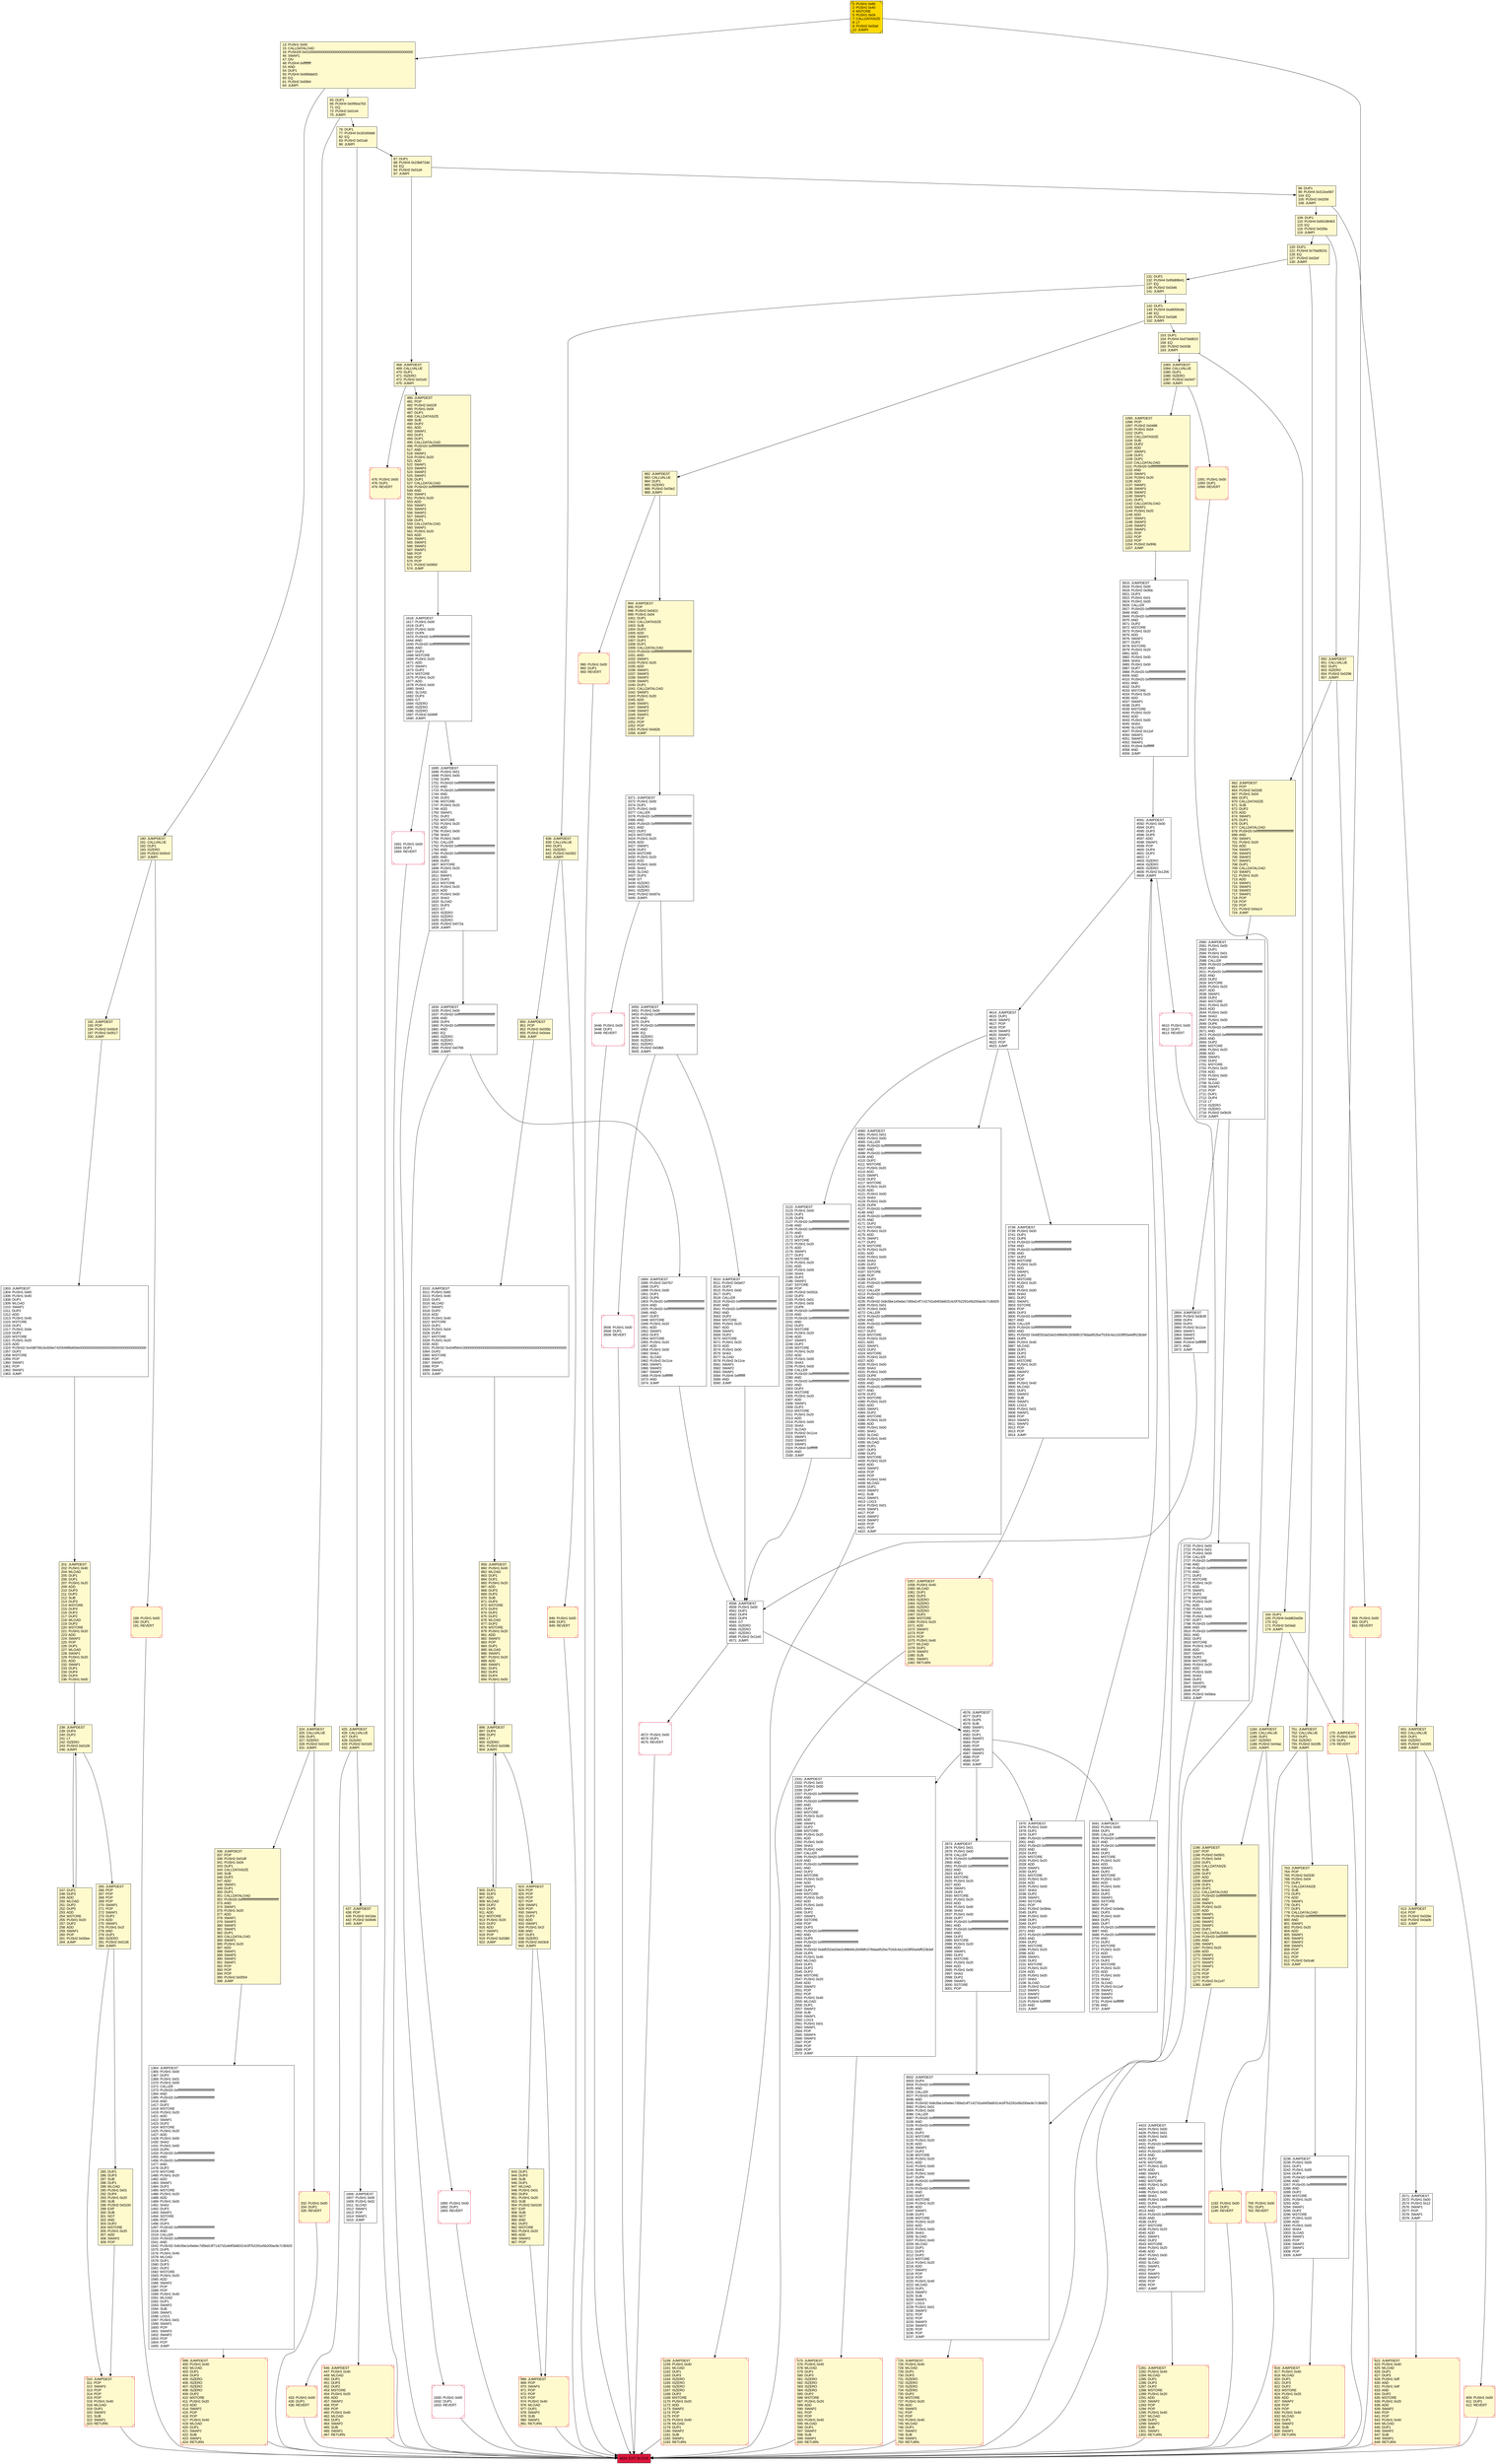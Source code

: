 digraph G {
bgcolor=transparent rankdir=UD;
node [shape=box style=filled color=black fillcolor=white fontname=arial fontcolor=black];
575 [label="575: JUMPDEST\l576: PUSH1 0x40\l578: MLOAD\l579: DUP1\l580: DUP3\l581: ISZERO\l582: ISZERO\l583: ISZERO\l584: ISZERO\l585: DUP2\l586: MSTORE\l587: PUSH1 0x20\l589: ADD\l590: SWAP2\l591: POP\l592: POP\l593: PUSH1 0x40\l595: MLOAD\l596: DUP1\l597: SWAP2\l598: SUB\l599: SWAP1\l600: RETURN\l" fillcolor=lemonchiffon shape=Msquare color=crimson ];
3915 [label="3915: JUMPDEST\l3916: PUSH1 0x00\l3918: PUSH2 0x0fdc\l3921: DUP3\l3922: PUSH1 0x01\l3924: PUSH1 0x00\l3926: CALLER\l3927: PUSH20 0xffffffffffffffffffffffffffffffffffffffff\l3948: AND\l3949: PUSH20 0xffffffffffffffffffffffffffffffffffffffff\l3970: AND\l3971: DUP2\l3972: MSTORE\l3973: PUSH1 0x20\l3975: ADD\l3976: SWAP1\l3977: DUP2\l3978: MSTORE\l3979: PUSH1 0x20\l3981: ADD\l3982: PUSH1 0x00\l3984: SHA3\l3985: PUSH1 0x00\l3987: DUP7\l3988: PUSH20 0xffffffffffffffffffffffffffffffffffffffff\l4009: AND\l4010: PUSH20 0xffffffffffffffffffffffffffffffffffffffff\l4031: AND\l4032: DUP2\l4033: MSTORE\l4034: PUSH1 0x20\l4036: ADD\l4037: SWAP1\l4038: DUP2\l4039: MSTORE\l4040: PUSH1 0x20\l4042: ADD\l4043: PUSH1 0x00\l4045: SHA3\l4046: SLOAD\l4047: PUSH2 0x11ef\l4050: SWAP1\l4051: SWAP2\l4052: SWAP1\l4053: PUSH4 0xffffffff\l4058: AND\l4059: JUMP\l" ];
2720 [label="2720: PUSH1 0x00\l2722: PUSH1 0x01\l2724: PUSH1 0x00\l2726: CALLER\l2727: PUSH20 0xffffffffffffffffffffffffffffffffffffffff\l2748: AND\l2749: PUSH20 0xffffffffffffffffffffffffffffffffffffffff\l2770: AND\l2771: DUP2\l2772: MSTORE\l2773: PUSH1 0x20\l2775: ADD\l2776: SWAP1\l2777: DUP2\l2778: MSTORE\l2779: PUSH1 0x20\l2781: ADD\l2782: PUSH1 0x00\l2784: SHA3\l2785: PUSH1 0x00\l2787: DUP7\l2788: PUSH20 0xffffffffffffffffffffffffffffffffffffffff\l2809: AND\l2810: PUSH20 0xffffffffffffffffffffffffffffffffffffffff\l2831: AND\l2832: DUP2\l2833: MSTORE\l2834: PUSH1 0x20\l2836: ADD\l2837: SWAP1\l2838: DUP2\l2839: MSTORE\l2840: PUSH1 0x20\l2842: ADD\l2843: PUSH1 0x00\l2845: SHA3\l2846: DUP2\l2847: SWAP1\l2848: SSTORE\l2849: POP\l2850: PUSH2 0x0bba\l2853: JUMP\l" ];
1192 [label="1192: PUSH1 0x00\l1194: DUP1\l1195: REVERT\l" fillcolor=lemonchiffon shape=Msquare color=crimson ];
0 [label="0: PUSH1 0x80\l2: PUSH1 0x40\l4: MSTORE\l5: PUSH1 0x04\l7: CALLDATASIZE\l8: LT\l9: PUSH2 0x00af\l12: JUMPI\l" fillcolor=lemonchiffon shape=Msquare fillcolor=gold ];
446 [label="446: JUMPDEST\l447: PUSH1 0x40\l449: MLOAD\l450: DUP1\l451: DUP3\l452: DUP2\l453: MSTORE\l454: PUSH1 0x20\l456: ADD\l457: SWAP2\l458: POP\l459: POP\l460: PUSH1 0x40\l462: MLOAD\l463: DUP1\l464: SWAP2\l465: SUB\l466: SWAP1\l467: RETURN\l" fillcolor=lemonchiffon shape=Msquare color=crimson ];
4624 [label="4624: EXIT BLOCK\l" fillcolor=crimson ];
433 [label="433: PUSH1 0x00\l435: DUP1\l436: REVERT\l" fillcolor=lemonchiffon shape=Msquare color=crimson ];
3506 [label="3506: PUSH1 0x00\l3508: DUP1\l3509: REVERT\l" shape=Msquare color=crimson ];
1184 [label="1184: JUMPDEST\l1185: CALLVALUE\l1186: DUP1\l1187: ISZERO\l1188: PUSH2 0x04ac\l1191: JUMPI\l" fillcolor=lemonchiffon ];
437 [label="437: JUMPDEST\l438: POP\l439: PUSH2 0x01be\l442: PUSH2 0x0646\l445: JUMP\l" fillcolor=lemonchiffon ];
285 [label="285: DUP1\l286: DUP3\l287: SUB\l288: DUP1\l289: MLOAD\l290: PUSH1 0x01\l292: DUP4\l293: PUSH1 0x20\l295: SUB\l296: PUSH2 0x0100\l299: EXP\l300: SUB\l301: NOT\l302: AND\l303: DUP2\l304: MSTORE\l305: PUSH1 0x20\l307: ADD\l308: SWAP2\l309: POP\l" fillcolor=lemonchiffon ];
838 [label="838: JUMPDEST\l839: CALLVALUE\l840: DUP1\l841: ISZERO\l842: PUSH2 0x0352\l845: JUMPI\l" fillcolor=lemonchiffon ];
87 [label="87: DUP1\l88: PUSH4 0x23b872dd\l93: EQ\l94: PUSH2 0x01d4\l97: JUMPI\l" fillcolor=lemonchiffon ];
425 [label="425: JUMPDEST\l426: CALLVALUE\l427: DUP1\l428: ISZERO\l429: PUSH2 0x01b5\l432: JUMPI\l" fillcolor=lemonchiffon ];
188 [label="188: PUSH1 0x00\l190: DUP1\l191: REVERT\l" fillcolor=lemonchiffon shape=Msquare color=crimson ];
1057 [label="1057: JUMPDEST\l1058: PUSH1 0x40\l1060: MLOAD\l1061: DUP1\l1062: DUP3\l1063: ISZERO\l1064: ISZERO\l1065: ISZERO\l1066: ISZERO\l1067: DUP2\l1068: MSTORE\l1069: PUSH1 0x20\l1071: ADD\l1072: SWAP2\l1073: POP\l1074: POP\l1075: PUSH1 0x40\l1077: MLOAD\l1078: DUP1\l1079: SWAP2\l1080: SUB\l1081: SWAP1\l1082: RETURN\l" fillcolor=lemonchiffon shape=Msquare color=crimson ];
4060 [label="4060: JUMPDEST\l4061: PUSH1 0x01\l4063: PUSH1 0x00\l4065: CALLER\l4066: PUSH20 0xffffffffffffffffffffffffffffffffffffffff\l4087: AND\l4088: PUSH20 0xffffffffffffffffffffffffffffffffffffffff\l4109: AND\l4110: DUP2\l4111: MSTORE\l4112: PUSH1 0x20\l4114: ADD\l4115: SWAP1\l4116: DUP2\l4117: MSTORE\l4118: PUSH1 0x20\l4120: ADD\l4121: PUSH1 0x00\l4123: SHA3\l4124: PUSH1 0x00\l4126: DUP6\l4127: PUSH20 0xffffffffffffffffffffffffffffffffffffffff\l4148: AND\l4149: PUSH20 0xffffffffffffffffffffffffffffffffffffffff\l4170: AND\l4171: DUP2\l4172: MSTORE\l4173: PUSH1 0x20\l4175: ADD\l4176: SWAP1\l4177: DUP2\l4178: MSTORE\l4179: PUSH1 0x20\l4181: ADD\l4182: PUSH1 0x00\l4184: SHA3\l4185: DUP2\l4186: SWAP1\l4187: SSTORE\l4188: POP\l4189: DUP3\l4190: PUSH20 0xffffffffffffffffffffffffffffffffffffffff\l4211: AND\l4212: CALLER\l4213: PUSH20 0xffffffffffffffffffffffffffffffffffffffff\l4234: AND\l4235: PUSH32 0x8c5be1e5ebec7d5bd14f71427d1e84f3dd0314c0f7b2291e5b200ac8c7c3b925\l4268: PUSH1 0x01\l4270: PUSH1 0x00\l4272: CALLER\l4273: PUSH20 0xffffffffffffffffffffffffffffffffffffffff\l4294: AND\l4295: PUSH20 0xffffffffffffffffffffffffffffffffffffffff\l4316: AND\l4317: DUP2\l4318: MSTORE\l4319: PUSH1 0x20\l4321: ADD\l4322: SWAP1\l4323: DUP2\l4324: MSTORE\l4325: PUSH1 0x20\l4327: ADD\l4328: PUSH1 0x00\l4330: SHA3\l4331: PUSH1 0x00\l4333: DUP8\l4334: PUSH20 0xffffffffffffffffffffffffffffffffffffffff\l4355: AND\l4356: PUSH20 0xffffffffffffffffffffffffffffffffffffffff\l4377: AND\l4378: DUP2\l4379: MSTORE\l4380: PUSH1 0x20\l4382: ADD\l4383: SWAP1\l4384: DUP2\l4385: MSTORE\l4386: PUSH1 0x20\l4388: ADD\l4389: PUSH1 0x00\l4391: SHA3\l4392: SLOAD\l4393: PUSH1 0x40\l4395: MLOAD\l4396: DUP1\l4397: DUP3\l4398: DUP2\l4399: MSTORE\l4400: PUSH1 0x20\l4402: ADD\l4403: SWAP2\l4404: POP\l4405: POP\l4406: PUSH1 0x40\l4408: MLOAD\l4409: DUP1\l4410: SWAP2\l4411: SUB\l4412: SWAP1\l4413: LOG3\l4414: PUSH1 0x01\l4416: SWAP1\l4417: POP\l4418: SWAP3\l4419: SWAP2\l4420: POP\l4421: POP\l4422: JUMP\l" ];
1894 [label="1894: JUMPDEST\l1895: PUSH2 0x07b7\l1898: DUP3\l1899: PUSH1 0x00\l1901: DUP1\l1902: DUP8\l1903: PUSH20 0xffffffffffffffffffffffffffffffffffffffff\l1924: AND\l1925: PUSH20 0xffffffffffffffffffffffffffffffffffffffff\l1946: AND\l1947: DUP2\l1948: MSTORE\l1949: PUSH1 0x20\l1951: ADD\l1952: SWAP1\l1953: DUP2\l1954: MSTORE\l1955: PUSH1 0x20\l1957: ADD\l1958: PUSH1 0x00\l1960: SHA3\l1961: SLOAD\l1962: PUSH2 0x11ce\l1965: SWAP1\l1966: SWAP2\l1967: SWAP1\l1968: PUSH4 0xffffffff\l1973: AND\l1974: JUMP\l" ];
923 [label="923: JUMPDEST\l924: POP\l925: POP\l926: POP\l927: POP\l928: SWAP1\l929: POP\l930: SWAP1\l931: DUP2\l932: ADD\l933: SWAP1\l934: PUSH1 0x1f\l936: AND\l937: DUP1\l938: ISZERO\l939: PUSH2 0x03c8\l942: JUMPI\l" fillcolor=lemonchiffon ];
1364 [label="1364: JUMPDEST\l1365: PUSH1 0x00\l1367: DUP2\l1368: PUSH1 0x01\l1370: PUSH1 0x00\l1372: CALLER\l1373: PUSH20 0xffffffffffffffffffffffffffffffffffffffff\l1394: AND\l1395: PUSH20 0xffffffffffffffffffffffffffffffffffffffff\l1416: AND\l1417: DUP2\l1418: MSTORE\l1419: PUSH1 0x20\l1421: ADD\l1422: SWAP1\l1423: DUP2\l1424: MSTORE\l1425: PUSH1 0x20\l1427: ADD\l1428: PUSH1 0x00\l1430: SHA3\l1431: PUSH1 0x00\l1433: DUP6\l1434: PUSH20 0xffffffffffffffffffffffffffffffffffffffff\l1455: AND\l1456: PUSH20 0xffffffffffffffffffffffffffffffffffffffff\l1477: AND\l1478: DUP2\l1479: MSTORE\l1480: PUSH1 0x20\l1482: ADD\l1483: SWAP1\l1484: DUP2\l1485: MSTORE\l1486: PUSH1 0x20\l1488: ADD\l1489: PUSH1 0x00\l1491: SHA3\l1492: DUP2\l1493: SWAP1\l1494: SSTORE\l1495: POP\l1496: DUP3\l1497: PUSH20 0xffffffffffffffffffffffffffffffffffffffff\l1518: AND\l1519: CALLER\l1520: PUSH20 0xffffffffffffffffffffffffffffffffffffffff\l1541: AND\l1542: PUSH32 0x8c5be1e5ebec7d5bd14f71427d1e84f3dd0314c0f7b2291e5b200ac8c7c3b925\l1575: DUP5\l1576: PUSH1 0x40\l1578: MLOAD\l1579: DUP1\l1580: DUP3\l1581: DUP2\l1582: MSTORE\l1583: PUSH1 0x20\l1585: ADD\l1586: SWAP2\l1587: POP\l1588: POP\l1589: PUSH1 0x40\l1591: MLOAD\l1592: DUP1\l1593: SWAP2\l1594: SUB\l1595: SWAP1\l1596: LOG3\l1597: PUSH1 0x01\l1599: SWAP1\l1600: POP\l1601: SWAP3\l1602: SWAP2\l1603: POP\l1604: POP\l1605: JUMP\l" ];
3310 [label="3310: JUMPDEST\l3311: PUSH1 0x60\l3313: PUSH1 0x40\l3315: DUP1\l3316: MLOAD\l3317: SWAP1\l3318: DUP2\l3319: ADD\l3320: PUSH1 0x40\l3322: MSTORE\l3323: DUP1\l3324: PUSH1 0x04\l3326: DUP2\l3327: MSTORE\l3328: PUSH1 0x20\l3330: ADD\l3331: PUSH32 0x434f564100000000000000000000000000000000000000000000000000000000\l3364: DUP2\l3365: MSTORE\l3366: POP\l3367: SWAP1\l3368: POP\l3369: SWAP1\l3370: JUMP\l" ];
2122 [label="2122: JUMPDEST\l2123: PUSH1 0x00\l2125: DUP1\l2126: DUP6\l2127: PUSH20 0xffffffffffffffffffffffffffffffffffffffff\l2148: AND\l2149: PUSH20 0xffffffffffffffffffffffffffffffffffffffff\l2170: AND\l2171: DUP2\l2172: MSTORE\l2173: PUSH1 0x20\l2175: ADD\l2176: SWAP1\l2177: DUP2\l2178: MSTORE\l2179: PUSH1 0x20\l2181: ADD\l2182: PUSH1 0x00\l2184: SHA3\l2185: DUP2\l2186: SWAP1\l2187: SSTORE\l2188: POP\l2189: PUSH2 0x091b\l2192: DUP3\l2193: PUSH1 0x01\l2195: PUSH1 0x00\l2197: DUP8\l2198: PUSH20 0xffffffffffffffffffffffffffffffffffffffff\l2219: AND\l2220: PUSH20 0xffffffffffffffffffffffffffffffffffffffff\l2241: AND\l2242: DUP2\l2243: MSTORE\l2244: PUSH1 0x20\l2246: ADD\l2247: SWAP1\l2248: DUP2\l2249: MSTORE\l2250: PUSH1 0x20\l2252: ADD\l2253: PUSH1 0x00\l2255: SHA3\l2256: PUSH1 0x00\l2258: CALLER\l2259: PUSH20 0xffffffffffffffffffffffffffffffffffffffff\l2280: AND\l2281: PUSH20 0xffffffffffffffffffffffffffffffffffffffff\l2302: AND\l2303: DUP2\l2304: MSTORE\l2305: PUSH1 0x20\l2307: ADD\l2308: SWAP1\l2309: DUP2\l2310: MSTORE\l2311: PUSH1 0x20\l2313: ADD\l2314: PUSH1 0x00\l2316: SHA3\l2317: SLOAD\l2318: PUSH2 0x11ce\l2321: SWAP1\l2322: SWAP2\l2323: SWAP1\l2324: PUSH4 0xffffffff\l2329: AND\l2330: JUMP\l" ];
3238 [label="3238: JUMPDEST\l3239: PUSH1 0x00\l3241: DUP1\l3242: PUSH1 0x00\l3244: DUP4\l3245: PUSH20 0xffffffffffffffffffffffffffffffffffffffff\l3266: AND\l3267: PUSH20 0xffffffffffffffffffffffffffffffffffffffff\l3288: AND\l3289: DUP2\l3290: MSTORE\l3291: PUSH1 0x20\l3293: ADD\l3294: SWAP1\l3295: DUP2\l3296: MSTORE\l3297: PUSH1 0x20\l3299: ADD\l3300: PUSH1 0x00\l3302: SHA3\l3303: SLOAD\l3304: SWAP1\l3305: POP\l3306: SWAP2\l3307: SWAP1\l3308: POP\l3309: JUMP\l" ];
658 [label="658: PUSH1 0x00\l660: DUP1\l661: REVERT\l" fillcolor=lemonchiffon shape=Msquare color=crimson ];
601 [label="601: JUMPDEST\l602: CALLVALUE\l603: DUP1\l604: ISZERO\l605: PUSH2 0x0265\l608: JUMPI\l" fillcolor=lemonchiffon ];
1691 [label="1691: PUSH1 0x00\l1693: DUP1\l1694: REVERT\l" shape=Msquare color=crimson ];
76 [label="76: DUP1\l77: PUSH4 0x18160ddd\l82: EQ\l83: PUSH2 0x01a9\l86: JUMPI\l" fillcolor=lemonchiffon ];
120 [label="120: DUP1\l121: PUSH4 0x70a08231\l126: EQ\l127: PUSH2 0x02ef\l130: JUMPI\l" fillcolor=lemonchiffon ];
3738 [label="3738: JUMPDEST\l3739: PUSH1 0x00\l3741: DUP1\l3742: DUP6\l3743: PUSH20 0xffffffffffffffffffffffffffffffffffffffff\l3764: AND\l3765: PUSH20 0xffffffffffffffffffffffffffffffffffffffff\l3786: AND\l3787: DUP2\l3788: MSTORE\l3789: PUSH1 0x20\l3791: ADD\l3792: SWAP1\l3793: DUP2\l3794: MSTORE\l3795: PUSH1 0x20\l3797: ADD\l3798: PUSH1 0x00\l3800: SHA3\l3801: DUP2\l3802: SWAP1\l3803: SSTORE\l3804: POP\l3805: DUP3\l3806: PUSH20 0xffffffffffffffffffffffffffffffffffffffff\l3827: AND\l3828: CALLER\l3829: PUSH20 0xffffffffffffffffffffffffffffffffffffffff\l3850: AND\l3851: PUSH32 0xddf252ad1be2c89b69c2b068fc378daa952ba7f163c4a11628f55a4df523b3ef\l3884: DUP5\l3885: PUSH1 0x40\l3887: MLOAD\l3888: DUP1\l3889: DUP3\l3890: DUP2\l3891: MSTORE\l3892: PUSH1 0x20\l3894: ADD\l3895: SWAP2\l3896: POP\l3897: POP\l3898: PUSH1 0x40\l3900: MLOAD\l3901: DUP1\l3902: SWAP2\l3903: SUB\l3904: SWAP1\l3905: LOG3\l3906: PUSH1 0x01\l3908: SWAP1\l3909: POP\l3910: SWAP3\l3911: SWAP2\l3912: POP\l3913: POP\l3914: JUMP\l" ];
4591 [label="4591: JUMPDEST\l4592: PUSH1 0x00\l4594: DUP1\l4595: DUP3\l4596: DUP5\l4597: ADD\l4598: SWAP1\l4599: POP\l4600: DUP4\l4601: DUP2\l4602: LT\l4603: ISZERO\l4604: ISZERO\l4605: ISZERO\l4606: PUSH2 0x1206\l4609: JUMPI\l" ];
153 [label="153: DUP1\l154: PUSH4 0xd73dd623\l159: EQ\l160: PUSH2 0x043b\l163: JUMPI\l" fillcolor=lemonchiffon ];
994 [label="994: JUMPDEST\l995: POP\l996: PUSH2 0x0421\l999: PUSH1 0x04\l1001: DUP1\l1002: CALLDATASIZE\l1003: SUB\l1004: DUP2\l1005: ADD\l1006: SWAP1\l1007: DUP1\l1008: DUP1\l1009: CALLDATALOAD\l1010: PUSH20 0xffffffffffffffffffffffffffffffffffffffff\l1031: AND\l1032: SWAP1\l1033: PUSH1 0x20\l1035: ADD\l1036: SWAP1\l1037: SWAP3\l1038: SWAP2\l1039: SWAP1\l1040: DUP1\l1041: CALLDATALOAD\l1042: SWAP1\l1043: PUSH1 0x20\l1045: ADD\l1046: SWAP1\l1047: SWAP3\l1048: SWAP2\l1049: SWAP1\l1050: POP\l1051: POP\l1052: POP\l1053: PUSH2 0x0d2b\l1056: JUMP\l" fillcolor=lemonchiffon ];
164 [label="164: DUP1\l165: PUSH4 0xdd62ed3e\l170: EQ\l171: PUSH2 0x04a0\l174: JUMPI\l" fillcolor=lemonchiffon ];
968 [label="968: JUMPDEST\l969: POP\l970: SWAP3\l971: POP\l972: POP\l973: POP\l974: PUSH1 0x40\l976: MLOAD\l977: DUP1\l978: SWAP2\l979: SUB\l980: SWAP1\l981: RETURN\l" fillcolor=lemonchiffon shape=Msquare color=crimson ];
109 [label="109: DUP1\l110: PUSH4 0x66188463\l115: EQ\l116: PUSH2 0x028a\l119: JUMPI\l" fillcolor=lemonchiffon ];
751 [label="751: JUMPDEST\l752: CALLVALUE\l753: DUP1\l754: ISZERO\l755: PUSH2 0x02fb\l758: JUMPI\l" fillcolor=lemonchiffon ];
759 [label="759: PUSH1 0x00\l761: DUP1\l762: REVERT\l" fillcolor=lemonchiffon shape=Msquare color=crimson ];
98 [label="98: DUP1\l99: PUSH4 0x313ce567\l104: EQ\l105: PUSH2 0x0259\l108: JUMPI\l" fillcolor=lemonchiffon ];
896 [label="896: JUMPDEST\l897: DUP4\l898: DUP2\l899: LT\l900: ISZERO\l901: PUSH2 0x039b\l904: JUMPI\l" fillcolor=lemonchiffon ];
3371 [label="3371: JUMPDEST\l3372: PUSH1 0x00\l3374: DUP1\l3375: PUSH1 0x00\l3377: CALLER\l3378: PUSH20 0xffffffffffffffffffffffffffffffffffffffff\l3399: AND\l3400: PUSH20 0xffffffffffffffffffffffffffffffffffffffff\l3421: AND\l3422: DUP2\l3423: MSTORE\l3424: PUSH1 0x20\l3426: ADD\l3427: SWAP1\l3428: DUP2\l3429: MSTORE\l3430: PUSH1 0x20\l3432: ADD\l3433: PUSH1 0x00\l3435: SHA3\l3436: SLOAD\l3437: DUP3\l3438: GT\l3439: ISZERO\l3440: ISZERO\l3441: ISZERO\l3442: PUSH2 0x0d7a\l3445: JUMPI\l" ];
3002 [label="3002: JUMPDEST\l3003: DUP4\l3004: PUSH20 0xffffffffffffffffffffffffffffffffffffffff\l3025: AND\l3026: CALLER\l3027: PUSH20 0xffffffffffffffffffffffffffffffffffffffff\l3048: AND\l3049: PUSH32 0x8c5be1e5ebec7d5bd14f71427d1e84f3dd0314c0f7b2291e5b200ac8c7c3b925\l3082: PUSH1 0x01\l3084: PUSH1 0x00\l3086: CALLER\l3087: PUSH20 0xffffffffffffffffffffffffffffffffffffffff\l3108: AND\l3109: PUSH20 0xffffffffffffffffffffffffffffffffffffffff\l3130: AND\l3131: DUP2\l3132: MSTORE\l3133: PUSH1 0x20\l3135: ADD\l3136: SWAP1\l3137: DUP2\l3138: MSTORE\l3139: PUSH1 0x20\l3141: ADD\l3142: PUSH1 0x00\l3144: SHA3\l3145: PUSH1 0x00\l3147: DUP9\l3148: PUSH20 0xffffffffffffffffffffffffffffffffffffffff\l3169: AND\l3170: PUSH20 0xffffffffffffffffffffffffffffffffffffffff\l3191: AND\l3192: DUP2\l3193: MSTORE\l3194: PUSH1 0x20\l3196: ADD\l3197: SWAP1\l3198: DUP2\l3199: MSTORE\l3200: PUSH1 0x20\l3202: ADD\l3203: PUSH1 0x00\l3205: SHA3\l3206: SLOAD\l3207: PUSH1 0x40\l3209: MLOAD\l3210: DUP1\l3211: DUP3\l3212: DUP2\l3213: MSTORE\l3214: PUSH1 0x20\l3216: ADD\l3217: SWAP2\l3218: POP\l3219: POP\l3220: PUSH1 0x40\l3222: MLOAD\l3223: DUP1\l3224: SWAP2\l3225: SUB\l3226: SWAP1\l3227: LOG3\l3228: PUSH1 0x01\l3230: SWAP2\l3231: POP\l3232: POP\l3233: SWAP3\l3234: SWAP2\l3235: POP\l3236: POP\l3237: JUMP\l" ];
3450 [label="3450: JUMPDEST\l3451: PUSH1 0x00\l3453: PUSH20 0xffffffffffffffffffffffffffffffffffffffff\l3474: AND\l3475: DUP4\l3476: PUSH20 0xffffffffffffffffffffffffffffffffffffffff\l3497: AND\l3498: EQ\l3499: ISZERO\l3500: ISZERO\l3501: ISZERO\l3502: PUSH2 0x0db6\l3505: JUMPI\l" ];
4614 [label="4614: JUMPDEST\l4615: DUP1\l4616: SWAP2\l4617: POP\l4618: POP\l4619: SWAP3\l4620: SWAP2\l4621: POP\l4622: POP\l4623: JUMP\l" ];
131 [label="131: DUP1\l132: PUSH4 0x95d89b41\l137: EQ\l138: PUSH2 0x0346\l141: JUMPI\l" fillcolor=lemonchiffon ];
982 [label="982: JUMPDEST\l983: CALLVALUE\l984: DUP1\l985: ISZERO\l986: PUSH2 0x03e2\l989: JUMPI\l" fillcolor=lemonchiffon ];
1303 [label="1303: JUMPDEST\l1304: PUSH1 0x60\l1306: PUSH1 0x40\l1308: DUP1\l1309: MLOAD\l1310: SWAP1\l1311: DUP2\l1312: ADD\l1313: PUSH1 0x40\l1315: MSTORE\l1316: DUP1\l1317: PUSH1 0x0e\l1319: DUP2\l1320: MSTORE\l1321: PUSH1 0x20\l1323: ADD\l1324: PUSH32 0x436f76616c656e7420546f6b656e000000000000000000000000000000000000\l1357: DUP2\l1358: MSTORE\l1359: POP\l1360: SWAP1\l1361: POP\l1362: SWAP1\l1363: JUMP\l" ];
1616 [label="1616: JUMPDEST\l1617: PUSH1 0x00\l1619: DUP1\l1620: PUSH1 0x00\l1622: DUP6\l1623: PUSH20 0xffffffffffffffffffffffffffffffffffffffff\l1644: AND\l1645: PUSH20 0xffffffffffffffffffffffffffffffffffffffff\l1666: AND\l1667: DUP2\l1668: MSTORE\l1669: PUSH1 0x20\l1671: ADD\l1672: SWAP1\l1673: DUP2\l1674: MSTORE\l1675: PUSH1 0x20\l1677: ADD\l1678: PUSH1 0x00\l1680: SHA3\l1681: SLOAD\l1682: DUP3\l1683: GT\l1684: ISZERO\l1685: ISZERO\l1686: ISZERO\l1687: PUSH2 0x069f\l1690: JUMPI\l" ];
763 [label="763: JUMPDEST\l764: POP\l765: PUSH2 0x0330\l768: PUSH1 0x04\l770: DUP1\l771: CALLDATASIZE\l772: SUB\l773: DUP2\l774: ADD\l775: SWAP1\l776: DUP1\l777: DUP1\l778: CALLDATALOAD\l779: PUSH20 0xffffffffffffffffffffffffffffffffffffffff\l800: AND\l801: SWAP1\l802: PUSH1 0x20\l804: ADD\l805: SWAP1\l806: SWAP3\l807: SWAP2\l808: SWAP1\l809: POP\l810: POP\l811: POP\l812: PUSH2 0x0ca6\l815: JUMP\l" fillcolor=lemonchiffon ];
201 [label="201: JUMPDEST\l202: PUSH1 0x40\l204: MLOAD\l205: DUP1\l206: DUP1\l207: PUSH1 0x20\l209: ADD\l210: DUP3\l211: DUP2\l212: SUB\l213: DUP3\l214: MSTORE\l215: DUP4\l216: DUP2\l217: DUP2\l218: MLOAD\l219: DUP2\l220: MSTORE\l221: PUSH1 0x20\l223: ADD\l224: SWAP2\l225: POP\l226: DUP1\l227: MLOAD\l228: SWAP1\l229: PUSH1 0x20\l231: ADD\l232: SWAP1\l233: DUP1\l234: DUP4\l235: DUP4\l236: PUSH1 0x00\l" fillcolor=lemonchiffon ];
476 [label="476: PUSH1 0x00\l478: DUP1\l479: REVERT\l" fillcolor=lemonchiffon shape=Msquare color=crimson ];
4572 [label="4572: PUSH1 0x00\l4574: DUP1\l4575: REVERT\l" shape=Msquare color=crimson ];
850 [label="850: JUMPDEST\l851: POP\l852: PUSH2 0x035b\l855: PUSH2 0x0cee\l858: JUMP\l" fillcolor=lemonchiffon ];
990 [label="990: PUSH1 0x00\l992: DUP1\l993: REVERT\l" fillcolor=lemonchiffon shape=Msquare color=crimson ];
816 [label="816: JUMPDEST\l817: PUSH1 0x40\l819: MLOAD\l820: DUP1\l821: DUP3\l822: DUP2\l823: MSTORE\l824: PUSH1 0x20\l826: ADD\l827: SWAP2\l828: POP\l829: POP\l830: PUSH1 0x40\l832: MLOAD\l833: DUP1\l834: SWAP2\l835: SUB\l836: SWAP1\l837: RETURN\l" fillcolor=lemonchiffon shape=Msquare color=crimson ];
1834 [label="1834: JUMPDEST\l1835: PUSH1 0x00\l1837: PUSH20 0xffffffffffffffffffffffffffffffffffffffff\l1858: AND\l1859: DUP4\l1860: PUSH20 0xffffffffffffffffffffffffffffffffffffffff\l1881: AND\l1882: EQ\l1883: ISZERO\l1884: ISZERO\l1885: ISZERO\l1886: PUSH2 0x0766\l1889: JUMPI\l" ];
1830 [label="1830: PUSH1 0x00\l1832: DUP1\l1833: REVERT\l" shape=Msquare color=crimson ];
1606 [label="1606: JUMPDEST\l1607: PUSH1 0x00\l1609: PUSH1 0x02\l1611: SLOAD\l1612: SWAP1\l1613: POP\l1614: SWAP1\l1615: JUMP\l" ];
1695 [label="1695: JUMPDEST\l1696: PUSH1 0x01\l1698: PUSH1 0x00\l1700: DUP6\l1701: PUSH20 0xffffffffffffffffffffffffffffffffffffffff\l1722: AND\l1723: PUSH20 0xffffffffffffffffffffffffffffffffffffffff\l1744: AND\l1745: DUP2\l1746: MSTORE\l1747: PUSH1 0x20\l1749: ADD\l1750: SWAP1\l1751: DUP2\l1752: MSTORE\l1753: PUSH1 0x20\l1755: ADD\l1756: PUSH1 0x00\l1758: SHA3\l1759: PUSH1 0x00\l1761: CALLER\l1762: PUSH20 0xffffffffffffffffffffffffffffffffffffffff\l1783: AND\l1784: PUSH20 0xffffffffffffffffffffffffffffffffffffffff\l1805: AND\l1806: DUP2\l1807: MSTORE\l1808: PUSH1 0x20\l1810: ADD\l1811: SWAP1\l1812: DUP2\l1813: MSTORE\l1814: PUSH1 0x20\l1816: ADD\l1817: PUSH1 0x00\l1819: SHA3\l1820: SLOAD\l1821: DUP3\l1822: GT\l1823: ISZERO\l1824: ISZERO\l1825: ISZERO\l1826: PUSH2 0x072a\l1829: JUMPI\l" ];
1196 [label="1196: JUMPDEST\l1197: POP\l1198: PUSH2 0x0501\l1201: PUSH1 0x04\l1203: DUP1\l1204: CALLDATASIZE\l1205: SUB\l1206: DUP2\l1207: ADD\l1208: SWAP1\l1209: DUP1\l1210: DUP1\l1211: CALLDATALOAD\l1212: PUSH20 0xffffffffffffffffffffffffffffffffffffffff\l1233: AND\l1234: SWAP1\l1235: PUSH1 0x20\l1237: ADD\l1238: SWAP1\l1239: SWAP3\l1240: SWAP2\l1241: SWAP1\l1242: DUP1\l1243: CALLDATALOAD\l1244: PUSH20 0xffffffffffffffffffffffffffffffffffffffff\l1265: AND\l1266: SWAP1\l1267: PUSH1 0x20\l1269: ADD\l1270: SWAP1\l1271: SWAP3\l1272: SWAP2\l1273: SWAP1\l1274: POP\l1275: POP\l1276: POP\l1277: PUSH2 0x1147\l1280: JUMP\l" fillcolor=lemonchiffon ];
192 [label="192: JUMPDEST\l193: POP\l194: PUSH2 0x00c9\l197: PUSH2 0x0517\l200: JUMP\l" fillcolor=lemonchiffon ];
1975 [label="1975: JUMPDEST\l1976: PUSH1 0x00\l1978: DUP1\l1979: DUP7\l1980: PUSH20 0xffffffffffffffffffffffffffffffffffffffff\l2001: AND\l2002: PUSH20 0xffffffffffffffffffffffffffffffffffffffff\l2023: AND\l2024: DUP2\l2025: MSTORE\l2026: PUSH1 0x20\l2028: ADD\l2029: SWAP1\l2030: DUP2\l2031: MSTORE\l2032: PUSH1 0x20\l2034: ADD\l2035: PUSH1 0x00\l2037: SHA3\l2038: DUP2\l2039: SWAP1\l2040: SSTORE\l2041: POP\l2042: PUSH2 0x084a\l2045: DUP3\l2046: PUSH1 0x00\l2048: DUP1\l2049: DUP7\l2050: PUSH20 0xffffffffffffffffffffffffffffffffffffffff\l2071: AND\l2072: PUSH20 0xffffffffffffffffffffffffffffffffffffffff\l2093: AND\l2094: DUP2\l2095: MSTORE\l2096: PUSH1 0x20\l2098: ADD\l2099: SWAP1\l2100: DUP2\l2101: MSTORE\l2102: PUSH1 0x20\l2104: ADD\l2105: PUSH1 0x00\l2107: SHA3\l2108: SLOAD\l2109: PUSH2 0x11ef\l2112: SWAP1\l2113: SWAP2\l2114: SWAP1\l2115: PUSH4 0xffffffff\l2120: AND\l2121: JUMP\l" ];
2873 [label="2873: JUMPDEST\l2874: PUSH1 0x01\l2876: PUSH1 0x00\l2878: CALLER\l2879: PUSH20 0xffffffffffffffffffffffffffffffffffffffff\l2900: AND\l2901: PUSH20 0xffffffffffffffffffffffffffffffffffffffff\l2922: AND\l2923: DUP2\l2924: MSTORE\l2925: PUSH1 0x20\l2927: ADD\l2928: SWAP1\l2929: DUP2\l2930: MSTORE\l2931: PUSH1 0x20\l2933: ADD\l2934: PUSH1 0x00\l2936: SHA3\l2937: PUSH1 0x00\l2939: DUP7\l2940: PUSH20 0xffffffffffffffffffffffffffffffffffffffff\l2961: AND\l2962: PUSH20 0xffffffffffffffffffffffffffffffffffffffff\l2983: AND\l2984: DUP2\l2985: MSTORE\l2986: PUSH1 0x20\l2988: ADD\l2989: SWAP1\l2990: DUP2\l2991: MSTORE\l2992: PUSH1 0x20\l2994: ADD\l2995: PUSH1 0x00\l2997: SHA3\l2998: DUP2\l2999: SWAP1\l3000: SSTORE\l3001: POP\l" ];
4610 [label="4610: PUSH1 0x00\l4612: DUP1\l4613: REVERT\l" shape=Msquare color=crimson ];
943 [label="943: DUP1\l944: DUP3\l945: SUB\l946: DUP1\l947: MLOAD\l948: PUSH1 0x01\l950: DUP4\l951: PUSH1 0x20\l953: SUB\l954: PUSH2 0x0100\l957: EXP\l958: SUB\l959: NOT\l960: AND\l961: DUP2\l962: MSTORE\l963: PUSH1 0x20\l965: ADD\l966: SWAP2\l967: POP\l" fillcolor=lemonchiffon ];
175 [label="175: JUMPDEST\l176: PUSH1 0x00\l178: DUP1\l179: REVERT\l" fillcolor=lemonchiffon shape=Msquare color=crimson ];
2580 [label="2580: JUMPDEST\l2581: PUSH1 0x00\l2583: DUP1\l2584: PUSH1 0x01\l2586: PUSH1 0x00\l2588: CALLER\l2589: PUSH20 0xffffffffffffffffffffffffffffffffffffffff\l2610: AND\l2611: PUSH20 0xffffffffffffffffffffffffffffffffffffffff\l2632: AND\l2633: DUP2\l2634: MSTORE\l2635: PUSH1 0x20\l2637: ADD\l2638: SWAP1\l2639: DUP2\l2640: MSTORE\l2641: PUSH1 0x20\l2643: ADD\l2644: PUSH1 0x00\l2646: SHA3\l2647: PUSH1 0x00\l2649: DUP6\l2650: PUSH20 0xffffffffffffffffffffffffffffffffffffffff\l2671: AND\l2672: PUSH20 0xffffffffffffffffffffffffffffffffffffffff\l2693: AND\l2694: DUP2\l2695: MSTORE\l2696: PUSH1 0x20\l2698: ADD\l2699: SWAP1\l2700: DUP2\l2701: MSTORE\l2702: PUSH1 0x20\l2704: ADD\l2705: PUSH1 0x00\l2707: SHA3\l2708: SLOAD\l2709: SWAP1\l2710: POP\l2711: DUP1\l2712: DUP4\l2713: LT\l2714: ISZERO\l2715: ISZERO\l2716: PUSH2 0x0b26\l2719: JUMPI\l" ];
310 [label="310: JUMPDEST\l311: POP\l312: SWAP3\l313: POP\l314: POP\l315: POP\l316: PUSH1 0x40\l318: MLOAD\l319: DUP1\l320: SWAP2\l321: SUB\l322: SWAP1\l323: RETURN\l" fillcolor=lemonchiffon shape=Msquare color=crimson ];
1083 [label="1083: JUMPDEST\l1084: CALLVALUE\l1085: DUP1\l1086: ISZERO\l1087: PUSH2 0x0447\l1090: JUMPI\l" fillcolor=lemonchiffon ];
1281 [label="1281: JUMPDEST\l1282: PUSH1 0x40\l1284: MLOAD\l1285: DUP1\l1286: DUP3\l1287: DUP2\l1288: MSTORE\l1289: PUSH1 0x20\l1291: ADD\l1292: SWAP2\l1293: POP\l1294: POP\l1295: PUSH1 0x40\l1297: MLOAD\l1298: DUP1\l1299: SWAP2\l1300: SUB\l1301: SWAP1\l1302: RETURN\l" fillcolor=lemonchiffon shape=Msquare color=crimson ];
399 [label="399: JUMPDEST\l400: PUSH1 0x40\l402: MLOAD\l403: DUP1\l404: DUP3\l405: ISZERO\l406: ISZERO\l407: ISZERO\l408: ISZERO\l409: DUP2\l410: MSTORE\l411: PUSH1 0x20\l413: ADD\l414: SWAP2\l415: POP\l416: POP\l417: PUSH1 0x40\l419: MLOAD\l420: DUP1\l421: SWAP2\l422: SUB\l423: SWAP1\l424: RETURN\l" fillcolor=lemonchiffon shape=Msquare color=crimson ];
2331 [label="2331: JUMPDEST\l2332: PUSH1 0x01\l2334: PUSH1 0x00\l2336: DUP7\l2337: PUSH20 0xffffffffffffffffffffffffffffffffffffffff\l2358: AND\l2359: PUSH20 0xffffffffffffffffffffffffffffffffffffffff\l2380: AND\l2381: DUP2\l2382: MSTORE\l2383: PUSH1 0x20\l2385: ADD\l2386: SWAP1\l2387: DUP2\l2388: MSTORE\l2389: PUSH1 0x20\l2391: ADD\l2392: PUSH1 0x00\l2394: SHA3\l2395: PUSH1 0x00\l2397: CALLER\l2398: PUSH20 0xffffffffffffffffffffffffffffffffffffffff\l2419: AND\l2420: PUSH20 0xffffffffffffffffffffffffffffffffffffffff\l2441: AND\l2442: DUP2\l2443: MSTORE\l2444: PUSH1 0x20\l2446: ADD\l2447: SWAP1\l2448: DUP2\l2449: MSTORE\l2450: PUSH1 0x20\l2452: ADD\l2453: PUSH1 0x00\l2455: SHA3\l2456: DUP2\l2457: SWAP1\l2458: SSTORE\l2459: POP\l2460: DUP3\l2461: PUSH20 0xffffffffffffffffffffffffffffffffffffffff\l2482: AND\l2483: DUP5\l2484: PUSH20 0xffffffffffffffffffffffffffffffffffffffff\l2505: AND\l2506: PUSH32 0xddf252ad1be2c89b69c2b068fc378daa952ba7f163c4a11628f55a4df523b3ef\l2539: DUP5\l2540: PUSH1 0x40\l2542: MLOAD\l2543: DUP1\l2544: DUP3\l2545: DUP2\l2546: MSTORE\l2547: PUSH1 0x20\l2549: ADD\l2550: SWAP2\l2551: POP\l2552: POP\l2553: PUSH1 0x40\l2555: MLOAD\l2556: DUP1\l2557: SWAP2\l2558: SUB\l2559: SWAP1\l2560: LOG3\l2561: PUSH1 0x01\l2563: SWAP1\l2564: POP\l2565: SWAP4\l2566: SWAP3\l2567: POP\l2568: POP\l2569: POP\l2570: JUMP\l" ];
142 [label="142: DUP1\l143: PUSH4 0xa9059cbb\l148: EQ\l149: PUSH2 0x03d6\l152: JUMPI\l" fillcolor=lemonchiffon ];
265 [label="265: JUMPDEST\l266: POP\l267: POP\l268: POP\l269: POP\l270: SWAP1\l271: POP\l272: SWAP1\l273: DUP2\l274: ADD\l275: SWAP1\l276: PUSH1 0x1f\l278: AND\l279: DUP1\l280: ISZERO\l281: PUSH2 0x0136\l284: JUMPI\l" fillcolor=lemonchiffon ];
1158 [label="1158: JUMPDEST\l1159: PUSH1 0x40\l1161: MLOAD\l1162: DUP1\l1163: DUP3\l1164: ISZERO\l1165: ISZERO\l1166: ISZERO\l1167: ISZERO\l1168: DUP2\l1169: MSTORE\l1170: PUSH1 0x20\l1172: ADD\l1173: SWAP2\l1174: POP\l1175: POP\l1176: PUSH1 0x40\l1178: MLOAD\l1179: DUP1\l1180: SWAP2\l1181: SUB\l1182: SWAP1\l1183: RETURN\l" fillcolor=lemonchiffon shape=Msquare color=crimson ];
3591 [label="3591: JUMPDEST\l3592: PUSH1 0x00\l3594: DUP1\l3595: CALLER\l3596: PUSH20 0xffffffffffffffffffffffffffffffffffffffff\l3617: AND\l3618: PUSH20 0xffffffffffffffffffffffffffffffffffffffff\l3639: AND\l3640: DUP2\l3641: MSTORE\l3642: PUSH1 0x20\l3644: ADD\l3645: SWAP1\l3646: DUP2\l3647: MSTORE\l3648: PUSH1 0x20\l3650: ADD\l3651: PUSH1 0x00\l3653: SHA3\l3654: DUP2\l3655: SWAP1\l3656: SSTORE\l3657: POP\l3658: PUSH2 0x0e9a\l3661: DUP3\l3662: PUSH1 0x00\l3664: DUP1\l3665: DUP7\l3666: PUSH20 0xffffffffffffffffffffffffffffffffffffffff\l3687: AND\l3688: PUSH20 0xffffffffffffffffffffffffffffffffffffffff\l3709: AND\l3710: DUP2\l3711: MSTORE\l3712: PUSH1 0x20\l3714: ADD\l3715: SWAP1\l3716: DUP2\l3717: MSTORE\l3718: PUSH1 0x20\l3720: ADD\l3721: PUSH1 0x00\l3723: SHA3\l3724: SLOAD\l3725: PUSH2 0x11ef\l3728: SWAP1\l3729: SWAP2\l3730: SWAP1\l3731: PUSH4 0xffffffff\l3736: AND\l3737: JUMP\l" ];
609 [label="609: PUSH1 0x00\l611: DUP1\l612: REVERT\l" fillcolor=lemonchiffon shape=Msquare color=crimson ];
4423 [label="4423: JUMPDEST\l4424: PUSH1 0x00\l4426: PUSH1 0x01\l4428: PUSH1 0x00\l4430: DUP5\l4431: PUSH20 0xffffffffffffffffffffffffffffffffffffffff\l4452: AND\l4453: PUSH20 0xffffffffffffffffffffffffffffffffffffffff\l4474: AND\l4475: DUP2\l4476: MSTORE\l4477: PUSH1 0x20\l4479: ADD\l4480: SWAP1\l4481: DUP2\l4482: MSTORE\l4483: PUSH1 0x20\l4485: ADD\l4486: PUSH1 0x00\l4488: SHA3\l4489: PUSH1 0x00\l4491: DUP4\l4492: PUSH20 0xffffffffffffffffffffffffffffffffffffffff\l4513: AND\l4514: PUSH20 0xffffffffffffffffffffffffffffffffffffffff\l4535: AND\l4536: DUP2\l4537: MSTORE\l4538: PUSH1 0x20\l4540: ADD\l4541: SWAP1\l4542: DUP2\l4543: MSTORE\l4544: PUSH1 0x20\l4546: ADD\l4547: PUSH1 0x00\l4549: SHA3\l4550: SLOAD\l4551: SWAP1\l4552: POP\l4553: SWAP3\l4554: SWAP2\l4555: POP\l4556: POP\l4557: JUMP\l" ];
1890 [label="1890: PUSH1 0x00\l1892: DUP1\l1893: REVERT\l" shape=Msquare color=crimson ];
662 [label="662: JUMPDEST\l663: POP\l664: PUSH2 0x02d5\l667: PUSH1 0x04\l669: DUP1\l670: CALLDATASIZE\l671: SUB\l672: DUP2\l673: ADD\l674: SWAP1\l675: DUP1\l676: DUP1\l677: CALLDATALOAD\l678: PUSH20 0xffffffffffffffffffffffffffffffffffffffff\l699: AND\l700: SWAP1\l701: PUSH1 0x20\l703: ADD\l704: SWAP1\l705: SWAP3\l706: SWAP2\l707: SWAP1\l708: DUP1\l709: CALLDATALOAD\l710: SWAP1\l711: PUSH1 0x20\l713: ADD\l714: SWAP1\l715: SWAP3\l716: SWAP2\l717: SWAP1\l718: POP\l719: POP\l720: POP\l721: PUSH2 0x0a14\l724: JUMP\l" fillcolor=lemonchiffon ];
650 [label="650: JUMPDEST\l651: CALLVALUE\l652: DUP1\l653: ISZERO\l654: PUSH2 0x0296\l657: JUMPI\l" fillcolor=lemonchiffon ];
468 [label="468: JUMPDEST\l469: CALLVALUE\l470: DUP1\l471: ISZERO\l472: PUSH2 0x01e0\l475: JUMPI\l" fillcolor=lemonchiffon ];
2571 [label="2571: JUMPDEST\l2572: PUSH1 0x00\l2574: PUSH1 0x12\l2576: SWAP1\l2577: POP\l2578: SWAP1\l2579: JUMP\l" ];
2854 [label="2854: JUMPDEST\l2855: PUSH2 0x0b39\l2858: DUP4\l2859: DUP3\l2860: PUSH2 0x11ce\l2863: SWAP1\l2864: SWAP2\l2865: SWAP1\l2866: PUSH4 0xffffffff\l2871: AND\l2872: JUMP\l" ];
247 [label="247: DUP1\l248: DUP3\l249: ADD\l250: MLOAD\l251: DUP2\l252: DUP5\l253: ADD\l254: MSTORE\l255: PUSH1 0x20\l257: DUP2\l258: ADD\l259: SWAP1\l260: POP\l261: PUSH2 0x00ee\l264: JUMP\l" fillcolor=lemonchiffon ];
4558 [label="4558: JUMPDEST\l4559: PUSH1 0x00\l4561: DUP1\l4562: DUP4\l4563: DUP4\l4564: GT\l4565: ISZERO\l4566: ISZERO\l4567: ISZERO\l4568: PUSH2 0x11e0\l4571: JUMPI\l" ];
238 [label="238: JUMPDEST\l239: DUP4\l240: DUP2\l241: LT\l242: ISZERO\l243: PUSH2 0x0109\l246: JUMPI\l" fillcolor=lemonchiffon ];
3446 [label="3446: PUSH1 0x00\l3448: DUP1\l3449: REVERT\l" shape=Msquare color=crimson ];
622 [label="622: JUMPDEST\l623: PUSH1 0x40\l625: MLOAD\l626: DUP1\l627: DUP3\l628: PUSH1 0xff\l630: AND\l631: PUSH1 0xff\l633: AND\l634: DUP2\l635: MSTORE\l636: PUSH1 0x20\l638: ADD\l639: SWAP2\l640: POP\l641: POP\l642: PUSH1 0x40\l644: MLOAD\l645: DUP1\l646: SWAP2\l647: SUB\l648: SWAP1\l649: RETURN\l" fillcolor=lemonchiffon shape=Msquare color=crimson ];
180 [label="180: JUMPDEST\l181: CALLVALUE\l182: DUP1\l183: ISZERO\l184: PUSH2 0x00c0\l187: JUMPI\l" fillcolor=lemonchiffon ];
13 [label="13: PUSH1 0x00\l15: CALLDATALOAD\l16: PUSH29 0x0100000000000000000000000000000000000000000000000000000000\l46: SWAP1\l47: DIV\l48: PUSH4 0xffffffff\l53: AND\l54: DUP1\l55: PUSH4 0x06fdde03\l60: EQ\l61: PUSH2 0x00b4\l64: JUMPI\l" fillcolor=lemonchiffon ];
336 [label="336: JUMPDEST\l337: POP\l338: PUSH2 0x018f\l341: PUSH1 0x04\l343: DUP1\l344: CALLDATASIZE\l345: SUB\l346: DUP2\l347: ADD\l348: SWAP1\l349: DUP1\l350: DUP1\l351: CALLDATALOAD\l352: PUSH20 0xffffffffffffffffffffffffffffffffffffffff\l373: AND\l374: SWAP1\l375: PUSH1 0x20\l377: ADD\l378: SWAP1\l379: SWAP3\l380: SWAP2\l381: SWAP1\l382: DUP1\l383: CALLDATALOAD\l384: SWAP1\l385: PUSH1 0x20\l387: ADD\l388: SWAP1\l389: SWAP3\l390: SWAP2\l391: SWAP1\l392: POP\l393: POP\l394: POP\l395: PUSH2 0x0554\l398: JUMP\l" fillcolor=lemonchiffon ];
1091 [label="1091: PUSH1 0x00\l1093: DUP1\l1094: REVERT\l" fillcolor=lemonchiffon shape=Msquare color=crimson ];
480 [label="480: JUMPDEST\l481: POP\l482: PUSH2 0x023f\l485: PUSH1 0x04\l487: DUP1\l488: CALLDATASIZE\l489: SUB\l490: DUP2\l491: ADD\l492: SWAP1\l493: DUP1\l494: DUP1\l495: CALLDATALOAD\l496: PUSH20 0xffffffffffffffffffffffffffffffffffffffff\l517: AND\l518: SWAP1\l519: PUSH1 0x20\l521: ADD\l522: SWAP1\l523: SWAP3\l524: SWAP2\l525: SWAP1\l526: DUP1\l527: CALLDATALOAD\l528: PUSH20 0xffffffffffffffffffffffffffffffffffffffff\l549: AND\l550: SWAP1\l551: PUSH1 0x20\l553: ADD\l554: SWAP1\l555: SWAP3\l556: SWAP2\l557: SWAP1\l558: DUP1\l559: CALLDATALOAD\l560: SWAP1\l561: PUSH1 0x20\l563: ADD\l564: SWAP1\l565: SWAP3\l566: SWAP2\l567: SWAP1\l568: POP\l569: POP\l570: POP\l571: PUSH2 0x0650\l574: JUMP\l" fillcolor=lemonchiffon ];
905 [label="905: DUP1\l906: DUP3\l907: ADD\l908: MLOAD\l909: DUP2\l910: DUP5\l911: ADD\l912: MSTORE\l913: PUSH1 0x20\l915: DUP2\l916: ADD\l917: SWAP1\l918: POP\l919: PUSH2 0x0380\l922: JUMP\l" fillcolor=lemonchiffon ];
4576 [label="4576: JUMPDEST\l4577: DUP3\l4578: DUP5\l4579: SUB\l4580: SWAP1\l4581: POP\l4582: DUP1\l4583: SWAP2\l4584: POP\l4585: POP\l4586: SWAP3\l4587: SWAP2\l4588: POP\l4589: POP\l4590: JUMP\l" ];
725 [label="725: JUMPDEST\l726: PUSH1 0x40\l728: MLOAD\l729: DUP1\l730: DUP3\l731: ISZERO\l732: ISZERO\l733: ISZERO\l734: ISZERO\l735: DUP2\l736: MSTORE\l737: PUSH1 0x20\l739: ADD\l740: SWAP2\l741: POP\l742: POP\l743: PUSH1 0x40\l745: MLOAD\l746: DUP1\l747: SWAP2\l748: SUB\l749: SWAP1\l750: RETURN\l" fillcolor=lemonchiffon shape=Msquare color=crimson ];
859 [label="859: JUMPDEST\l860: PUSH1 0x40\l862: MLOAD\l863: DUP1\l864: DUP1\l865: PUSH1 0x20\l867: ADD\l868: DUP3\l869: DUP2\l870: SUB\l871: DUP3\l872: MSTORE\l873: DUP4\l874: DUP2\l875: DUP2\l876: MLOAD\l877: DUP2\l878: MSTORE\l879: PUSH1 0x20\l881: ADD\l882: SWAP2\l883: POP\l884: DUP1\l885: MLOAD\l886: SWAP1\l887: PUSH1 0x20\l889: ADD\l890: SWAP1\l891: DUP1\l892: DUP4\l893: DUP4\l894: PUSH1 0x00\l" fillcolor=lemonchiffon ];
332 [label="332: PUSH1 0x00\l334: DUP1\l335: REVERT\l" fillcolor=lemonchiffon shape=Msquare color=crimson ];
846 [label="846: PUSH1 0x00\l848: DUP1\l849: REVERT\l" fillcolor=lemonchiffon shape=Msquare color=crimson ];
65 [label="65: DUP1\l66: PUSH4 0x095ea7b3\l71: EQ\l72: PUSH2 0x0144\l75: JUMPI\l" fillcolor=lemonchiffon ];
3510 [label="3510: JUMPDEST\l3511: PUSH2 0x0e07\l3514: DUP3\l3515: PUSH1 0x00\l3517: DUP1\l3518: CALLER\l3519: PUSH20 0xffffffffffffffffffffffffffffffffffffffff\l3540: AND\l3541: PUSH20 0xffffffffffffffffffffffffffffffffffffffff\l3562: AND\l3563: DUP2\l3564: MSTORE\l3565: PUSH1 0x20\l3567: ADD\l3568: SWAP1\l3569: DUP2\l3570: MSTORE\l3571: PUSH1 0x20\l3573: ADD\l3574: PUSH1 0x00\l3576: SHA3\l3577: SLOAD\l3578: PUSH2 0x11ce\l3581: SWAP1\l3582: SWAP2\l3583: SWAP1\l3584: PUSH4 0xffffffff\l3589: AND\l3590: JUMP\l" ];
613 [label="613: JUMPDEST\l614: POP\l615: PUSH2 0x026e\l618: PUSH2 0x0a0b\l621: JUMP\l" fillcolor=lemonchiffon ];
1095 [label="1095: JUMPDEST\l1096: POP\l1097: PUSH2 0x0486\l1100: PUSH1 0x04\l1102: DUP1\l1103: CALLDATASIZE\l1104: SUB\l1105: DUP2\l1106: ADD\l1107: SWAP1\l1108: DUP1\l1109: DUP1\l1110: CALLDATALOAD\l1111: PUSH20 0xffffffffffffffffffffffffffffffffffffffff\l1132: AND\l1133: SWAP1\l1134: PUSH1 0x20\l1136: ADD\l1137: SWAP1\l1138: SWAP3\l1139: SWAP2\l1140: SWAP1\l1141: DUP1\l1142: CALLDATALOAD\l1143: SWAP1\l1144: PUSH1 0x20\l1146: ADD\l1147: SWAP1\l1148: SWAP3\l1149: SWAP2\l1150: SWAP1\l1151: POP\l1152: POP\l1153: POP\l1154: PUSH2 0x0f4b\l1157: JUMP\l" fillcolor=lemonchiffon ];
324 [label="324: JUMPDEST\l325: CALLVALUE\l326: DUP1\l327: ISZERO\l328: PUSH2 0x0150\l331: JUMPI\l" fillcolor=lemonchiffon ];
433 -> 4624;
13 -> 180;
650 -> 662;
751 -> 759;
3506 -> 4624;
65 -> 324;
153 -> 164;
238 -> 247;
247 -> 238;
1695 -> 1830;
425 -> 437;
1303 -> 201;
1695 -> 1834;
425 -> 433;
98 -> 109;
188 -> 4624;
1057 -> 4624;
109 -> 120;
324 -> 332;
982 -> 990;
575 -> 4624;
2571 -> 622;
120 -> 751;
994 -> 3371;
265 -> 310;
13 -> 65;
2854 -> 4558;
1192 -> 4624;
324 -> 336;
446 -> 4624;
1184 -> 1192;
468 -> 480;
76 -> 87;
658 -> 4624;
982 -> 994;
751 -> 763;
76 -> 425;
1691 -> 4624;
3510 -> 4558;
120 -> 131;
4591 -> 4614;
4614 -> 3738;
613 -> 2571;
3371 -> 3450;
4558 -> 4576;
968 -> 4624;
3915 -> 4591;
763 -> 3238;
87 -> 98;
1834 -> 1890;
759 -> 4624;
4614 -> 2122;
1616 -> 1691;
4576 -> 1975;
1083 -> 1095;
4576 -> 2873;
1083 -> 1091;
4576 -> 3591;
850 -> 3310;
1196 -> 4423;
3738 -> 1057;
164 -> 1184;
4576 -> 2331;
2580 -> 2854;
98 -> 601;
838 -> 850;
2720 -> 3002;
238 -> 265;
476 -> 4624;
4572 -> 4624;
662 -> 2580;
990 -> 4624;
4423 -> 1281;
923 -> 968;
4614 -> 4060;
3450 -> 3506;
896 -> 923;
131 -> 838;
180 -> 192;
923 -> 943;
1184 -> 1196;
1606 -> 446;
3002 -> 725;
3371 -> 3446;
3450 -> 3510;
816 -> 4624;
109 -> 650;
1830 -> 4624;
480 -> 1616;
437 -> 1606;
1364 -> 399;
0 -> 175;
1281 -> 4624;
399 -> 4624;
2580 -> 2720;
4060 -> 1158;
1834 -> 1894;
1158 -> 4624;
201 -> 238;
265 -> 285;
4558 -> 4572;
3238 -> 816;
4610 -> 4624;
896 -> 905;
905 -> 896;
468 -> 476;
859 -> 896;
2331 -> 575;
285 -> 310;
175 -> 4624;
310 -> 4624;
65 -> 76;
601 -> 613;
2873 -> 3002;
3310 -> 859;
3446 -> 4624;
336 -> 1364;
622 -> 4624;
609 -> 4624;
87 -> 468;
1890 -> 4624;
131 -> 142;
142 -> 982;
164 -> 175;
4591 -> 4610;
1975 -> 4591;
0 -> 13;
192 -> 1303;
1894 -> 4558;
1091 -> 4624;
943 -> 968;
650 -> 658;
153 -> 1083;
838 -> 846;
601 -> 609;
725 -> 4624;
3591 -> 4591;
180 -> 188;
332 -> 4624;
1095 -> 3915;
1616 -> 1695;
2122 -> 4558;
142 -> 153;
846 -> 4624;
}